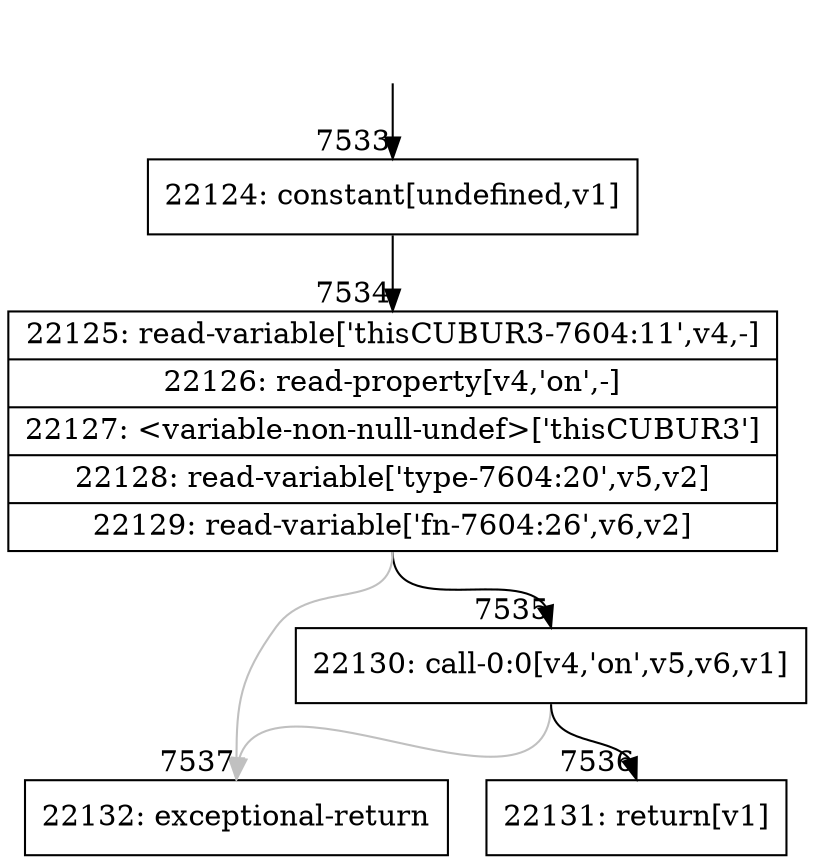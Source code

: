 digraph {
rankdir="TD"
BB_entry477[shape=none,label=""];
BB_entry477 -> BB7533 [tailport=s, headport=n, headlabel="    7533"]
BB7533 [shape=record label="{22124: constant[undefined,v1]}" ] 
BB7533 -> BB7534 [tailport=s, headport=n, headlabel="      7534"]
BB7534 [shape=record label="{22125: read-variable['thisCUBUR3-7604:11',v4,-]|22126: read-property[v4,'on',-]|22127: \<variable-non-null-undef\>['thisCUBUR3']|22128: read-variable['type-7604:20',v5,v2]|22129: read-variable['fn-7604:26',v6,v2]}" ] 
BB7534 -> BB7535 [tailport=s, headport=n, headlabel="      7535"]
BB7534 -> BB7537 [tailport=s, headport=n, color=gray, headlabel="      7537"]
BB7535 [shape=record label="{22130: call-0:0[v4,'on',v5,v6,v1]}" ] 
BB7535 -> BB7536 [tailport=s, headport=n, headlabel="      7536"]
BB7535 -> BB7537 [tailport=s, headport=n, color=gray]
BB7536 [shape=record label="{22131: return[v1]}" ] 
BB7537 [shape=record label="{22132: exceptional-return}" ] 
}
